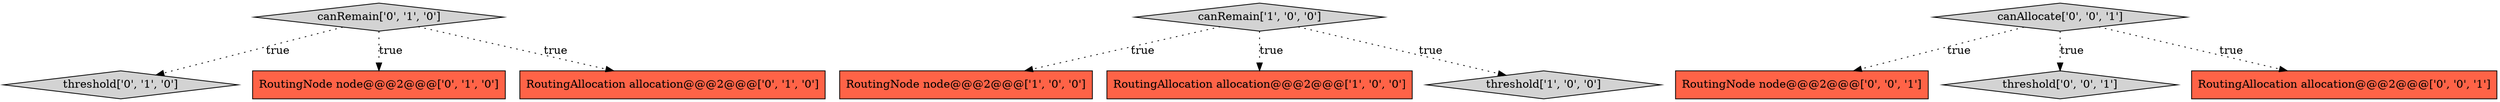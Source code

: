 digraph {
4 [style = filled, label = "threshold['0', '1', '0']", fillcolor = lightgray, shape = diamond image = "AAA0AAABBB2BBB"];
3 [style = filled, label = "RoutingNode node@@@2@@@['1', '0', '0']", fillcolor = tomato, shape = box image = "AAA0AAABBB1BBB"];
2 [style = filled, label = "RoutingAllocation allocation@@@2@@@['1', '0', '0']", fillcolor = tomato, shape = box image = "AAA0AAABBB1BBB"];
11 [style = filled, label = "canAllocate['0', '0', '1']", fillcolor = lightgray, shape = diamond image = "AAA0AAABBB3BBB"];
6 [style = filled, label = "RoutingNode node@@@2@@@['0', '1', '0']", fillcolor = tomato, shape = box image = "AAA0AAABBB2BBB"];
1 [style = filled, label = "canRemain['1', '0', '0']", fillcolor = lightgray, shape = diamond image = "AAA0AAABBB1BBB"];
10 [style = filled, label = "RoutingNode node@@@2@@@['0', '0', '1']", fillcolor = tomato, shape = box image = "AAA0AAABBB3BBB"];
7 [style = filled, label = "canRemain['0', '1', '0']", fillcolor = lightgray, shape = diamond image = "AAA0AAABBB2BBB"];
0 [style = filled, label = "threshold['1', '0', '0']", fillcolor = lightgray, shape = diamond image = "AAA0AAABBB1BBB"];
9 [style = filled, label = "threshold['0', '0', '1']", fillcolor = lightgray, shape = diamond image = "AAA0AAABBB3BBB"];
8 [style = filled, label = "RoutingAllocation allocation@@@2@@@['0', '0', '1']", fillcolor = tomato, shape = box image = "AAA0AAABBB3BBB"];
5 [style = filled, label = "RoutingAllocation allocation@@@2@@@['0', '1', '0']", fillcolor = tomato, shape = box image = "AAA0AAABBB2BBB"];
1->2 [style = dotted, label="true"];
11->9 [style = dotted, label="true"];
11->8 [style = dotted, label="true"];
1->3 [style = dotted, label="true"];
7->4 [style = dotted, label="true"];
11->10 [style = dotted, label="true"];
1->0 [style = dotted, label="true"];
7->5 [style = dotted, label="true"];
7->6 [style = dotted, label="true"];
}
